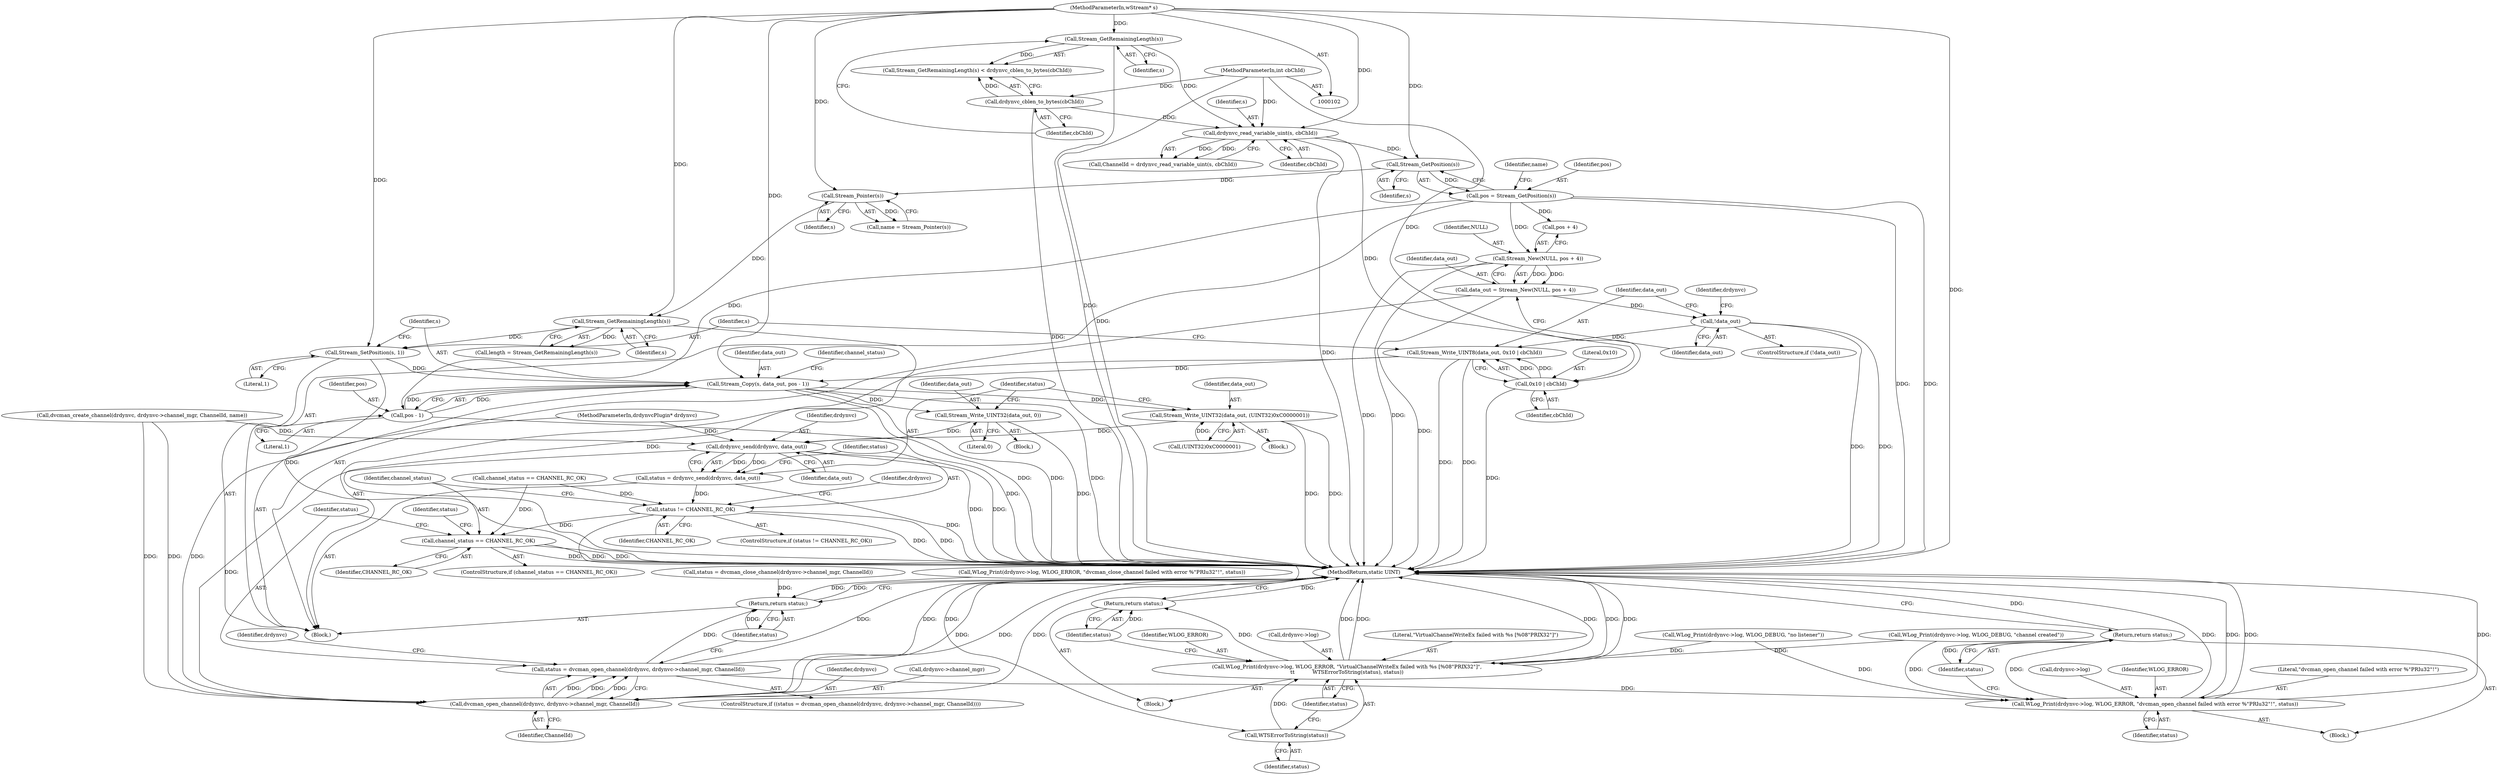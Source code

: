 digraph "0_FreeRDP_baee520e3dd9be6511c45a14c5f5e77784de1471_2@pointer" {
"1000228" [label="(Call,Stream_Copy(s, data_out, pos - 1))"];
"1000225" [label="(Call,Stream_SetPosition(s, 1))"];
"1000174" [label="(Call,Stream_GetRemainingLength(s))"];
"1000170" [label="(Call,Stream_Pointer(s))"];
"1000166" [label="(Call,Stream_GetPosition(s))"];
"1000161" [label="(Call,drdynvc_read_variable_uint(s, cbChId))"];
"1000153" [label="(Call,Stream_GetRemainingLength(s))"];
"1000106" [label="(MethodParameterIn,wStream* s)"];
"1000155" [label="(Call,drdynvc_cblen_to_bytes(cbChId))"];
"1000105" [label="(MethodParameterIn,int cbChId)"];
"1000220" [label="(Call,Stream_Write_UINT8(data_out, 0x10 | cbChId))"];
"1000209" [label="(Call,!data_out)"];
"1000201" [label="(Call,data_out = Stream_New(NULL, pos + 4))"];
"1000203" [label="(Call,Stream_New(NULL, pos + 4))"];
"1000164" [label="(Call,pos = Stream_GetPosition(s))"];
"1000222" [label="(Call,0x10 | cbChId)"];
"1000231" [label="(Call,pos - 1)"];
"1000245" [label="(Call,Stream_Write_UINT32(data_out, 0))"];
"1000263" [label="(Call,drdynvc_send(drdynvc, data_out))"];
"1000261" [label="(Call,status = drdynvc_send(drdynvc, data_out))"];
"1000267" [label="(Call,status != CHANNEL_RC_OK)"];
"1000277" [label="(Call,WTSErrorToString(status))"];
"1000271" [label="(Call,WLog_Print(drdynvc->log, WLOG_ERROR, \"VirtualChannelWriteEx failed with %s [%08\"PRIX32\"]\",\n\t\t           WTSErrorToString(status), status))"];
"1000280" [label="(Return,return status;)"];
"1000283" [label="(Call,channel_status == CHANNEL_RC_OK)"];
"1000290" [label="(Call,dvcman_open_channel(drdynvc, drdynvc->channel_mgr, ChannelId))"];
"1000288" [label="(Call,status = dvcman_open_channel(drdynvc, drdynvc->channel_mgr, ChannelId))"];
"1000297" [label="(Call,WLog_Print(drdynvc->log, WLOG_ERROR, \"dvcman_open_channel failed with error %\"PRIu32\"!\", status))"];
"1000304" [label="(Return,return status;)"];
"1000323" [label="(Return,return status;)"];
"1000256" [label="(Call,Stream_Write_UINT32(data_out, (UINT32)0xC0000001))"];
"1000227" [label="(Literal,1)"];
"1000204" [label="(Identifier,NULL)"];
"1000224" [label="(Identifier,cbChId)"];
"1000283" [label="(Call,channel_status == CHANNEL_RC_OK)"];
"1000226" [label="(Identifier,s)"];
"1000275" [label="(Identifier,WLOG_ERROR)"];
"1000279" [label="(Identifier,status)"];
"1000277" [label="(Call,WTSErrorToString(status))"];
"1000203" [label="(Call,Stream_New(NULL, pos + 4))"];
"1000264" [label="(Identifier,drdynvc)"];
"1000166" [label="(Call,Stream_GetPosition(s))"];
"1000257" [label="(Identifier,data_out)"];
"1000250" [label="(Call,WLog_Print(drdynvc->log, WLOG_DEBUG, \"no listener\"))"];
"1000272" [label="(Call,drdynvc->log)"];
"1000201" [label="(Call,data_out = Stream_New(NULL, pos + 4))"];
"1000302" [label="(Literal,\"dvcman_open_channel failed with error %\"PRIu32\"!\")"];
"1000233" [label="(Literal,1)"];
"1000301" [label="(Identifier,WLOG_ERROR)"];
"1000175" [label="(Identifier,s)"];
"1000298" [label="(Call,drdynvc->log)"];
"1000297" [label="(Call,WLog_Print(drdynvc->log, WLOG_ERROR, \"dvcman_open_channel failed with error %\"PRIu32\"!\", status))"];
"1000268" [label="(Identifier,status)"];
"1000325" [label="(MethodReturn,static UINT)"];
"1000225" [label="(Call,Stream_SetPosition(s, 1))"];
"1000172" [label="(Call,length = Stream_GetRemainingLength(s))"];
"1000246" [label="(Identifier,data_out)"];
"1000222" [label="(Call,0x10 | cbChId)"];
"1000270" [label="(Block,)"];
"1000316" [label="(Call,WLog_Print(drdynvc->log, WLOG_ERROR, \"dvcman_close_channel failed with error %\"PRIu32\"!\", status))"];
"1000165" [label="(Identifier,pos)"];
"1000209" [label="(Call,!data_out)"];
"1000258" [label="(Call,(UINT32)0xC0000001)"];
"1000299" [label="(Identifier,drdynvc)"];
"1000194" [label="(Call,dvcman_create_channel(drdynvc, drdynvc->channel_mgr, ChannelId, name))"];
"1000265" [label="(Identifier,data_out)"];
"1000168" [label="(Call,name = Stream_Pointer(s))"];
"1000324" [label="(Identifier,status)"];
"1000152" [label="(Call,Stream_GetRemainingLength(s) < drdynvc_cblen_to_bytes(cbChId))"];
"1000230" [label="(Identifier,data_out)"];
"1000159" [label="(Call,ChannelId = drdynvc_read_variable_uint(s, cbChId))"];
"1000261" [label="(Call,status = drdynvc_send(drdynvc, data_out))"];
"1000105" [label="(MethodParameterIn,int cbChId)"];
"1000162" [label="(Identifier,s)"];
"1000229" [label="(Identifier,s)"];
"1000107" [label="(Block,)"];
"1000235" [label="(Call,channel_status == CHANNEL_RC_OK)"];
"1000323" [label="(Return,return status;)"];
"1000245" [label="(Call,Stream_Write_UINT32(data_out, 0))"];
"1000284" [label="(Identifier,channel_status)"];
"1000282" [label="(ControlStructure,if (channel_status == CHANNEL_RC_OK))"];
"1000228" [label="(Call,Stream_Copy(s, data_out, pos - 1))"];
"1000153" [label="(Call,Stream_GetRemainingLength(s))"];
"1000287" [label="(ControlStructure,if ((status = dvcman_open_channel(drdynvc, drdynvc->channel_mgr, ChannelId))))"];
"1000303" [label="(Identifier,status)"];
"1000232" [label="(Identifier,pos)"];
"1000154" [label="(Identifier,s)"];
"1000305" [label="(Identifier,status)"];
"1000169" [label="(Identifier,name)"];
"1000263" [label="(Call,drdynvc_send(drdynvc, data_out))"];
"1000161" [label="(Call,drdynvc_read_variable_uint(s, cbChId))"];
"1000267" [label="(Call,status != CHANNEL_RC_OK)"];
"1000285" [label="(Identifier,CHANNEL_RC_OK)"];
"1000291" [label="(Identifier,drdynvc)"];
"1000309" [label="(Call,status = dvcman_close_channel(drdynvc->channel_mgr, ChannelId))"];
"1000155" [label="(Call,drdynvc_cblen_to_bytes(cbChId))"];
"1000292" [label="(Call,drdynvc->channel_mgr)"];
"1000269" [label="(Identifier,CHANNEL_RC_OK)"];
"1000266" [label="(ControlStructure,if (status != CHANNEL_RC_OK))"];
"1000170" [label="(Call,Stream_Pointer(s))"];
"1000290" [label="(Call,dvcman_open_channel(drdynvc, drdynvc->channel_mgr, ChannelId))"];
"1000271" [label="(Call,WLog_Print(drdynvc->log, WLOG_ERROR, \"VirtualChannelWriteEx failed with %s [%08\"PRIX32\"]\",\n\t\t           WTSErrorToString(status), status))"];
"1000163" [label="(Identifier,cbChId)"];
"1000238" [label="(Block,)"];
"1000223" [label="(Literal,0x10)"];
"1000304" [label="(Return,return status;)"];
"1000276" [label="(Literal,\"VirtualChannelWriteEx failed with %s [%08\"PRIX32\"]\")"];
"1000262" [label="(Identifier,status)"];
"1000288" [label="(Call,status = dvcman_open_channel(drdynvc, drdynvc->channel_mgr, ChannelId))"];
"1000289" [label="(Identifier,status)"];
"1000156" [label="(Identifier,cbChId)"];
"1000239" [label="(Call,WLog_Print(drdynvc->log, WLOG_DEBUG, \"channel created\"))"];
"1000280" [label="(Return,return status;)"];
"1000220" [label="(Call,Stream_Write_UINT8(data_out, 0x10 | cbChId))"];
"1000210" [label="(Identifier,data_out)"];
"1000295" [label="(Identifier,ChannelId)"];
"1000296" [label="(Block,)"];
"1000247" [label="(Literal,0)"];
"1000164" [label="(Call,pos = Stream_GetPosition(s))"];
"1000174" [label="(Call,Stream_GetRemainingLength(s))"];
"1000256" [label="(Call,Stream_Write_UINT32(data_out, (UINT32)0xC0000001))"];
"1000171" [label="(Identifier,s)"];
"1000214" [label="(Identifier,drdynvc)"];
"1000281" [label="(Identifier,status)"];
"1000205" [label="(Call,pos + 4)"];
"1000236" [label="(Identifier,channel_status)"];
"1000249" [label="(Block,)"];
"1000103" [label="(MethodParameterIn,drdynvcPlugin* drdynvc)"];
"1000106" [label="(MethodParameterIn,wStream* s)"];
"1000273" [label="(Identifier,drdynvc)"];
"1000231" [label="(Call,pos - 1)"];
"1000221" [label="(Identifier,data_out)"];
"1000208" [label="(ControlStructure,if (!data_out))"];
"1000278" [label="(Identifier,status)"];
"1000202" [label="(Identifier,data_out)"];
"1000167" [label="(Identifier,s)"];
"1000310" [label="(Identifier,status)"];
"1000228" -> "1000107"  [label="AST: "];
"1000228" -> "1000231"  [label="CFG: "];
"1000229" -> "1000228"  [label="AST: "];
"1000230" -> "1000228"  [label="AST: "];
"1000231" -> "1000228"  [label="AST: "];
"1000236" -> "1000228"  [label="CFG: "];
"1000228" -> "1000325"  [label="DDG: "];
"1000228" -> "1000325"  [label="DDG: "];
"1000228" -> "1000325"  [label="DDG: "];
"1000225" -> "1000228"  [label="DDG: "];
"1000106" -> "1000228"  [label="DDG: "];
"1000220" -> "1000228"  [label="DDG: "];
"1000231" -> "1000228"  [label="DDG: "];
"1000231" -> "1000228"  [label="DDG: "];
"1000228" -> "1000245"  [label="DDG: "];
"1000228" -> "1000256"  [label="DDG: "];
"1000225" -> "1000107"  [label="AST: "];
"1000225" -> "1000227"  [label="CFG: "];
"1000226" -> "1000225"  [label="AST: "];
"1000227" -> "1000225"  [label="AST: "];
"1000229" -> "1000225"  [label="CFG: "];
"1000225" -> "1000325"  [label="DDG: "];
"1000174" -> "1000225"  [label="DDG: "];
"1000106" -> "1000225"  [label="DDG: "];
"1000174" -> "1000172"  [label="AST: "];
"1000174" -> "1000175"  [label="CFG: "];
"1000175" -> "1000174"  [label="AST: "];
"1000172" -> "1000174"  [label="CFG: "];
"1000174" -> "1000325"  [label="DDG: "];
"1000174" -> "1000172"  [label="DDG: "];
"1000170" -> "1000174"  [label="DDG: "];
"1000106" -> "1000174"  [label="DDG: "];
"1000170" -> "1000168"  [label="AST: "];
"1000170" -> "1000171"  [label="CFG: "];
"1000171" -> "1000170"  [label="AST: "];
"1000168" -> "1000170"  [label="CFG: "];
"1000170" -> "1000168"  [label="DDG: "];
"1000166" -> "1000170"  [label="DDG: "];
"1000106" -> "1000170"  [label="DDG: "];
"1000166" -> "1000164"  [label="AST: "];
"1000166" -> "1000167"  [label="CFG: "];
"1000167" -> "1000166"  [label="AST: "];
"1000164" -> "1000166"  [label="CFG: "];
"1000166" -> "1000164"  [label="DDG: "];
"1000161" -> "1000166"  [label="DDG: "];
"1000106" -> "1000166"  [label="DDG: "];
"1000161" -> "1000159"  [label="AST: "];
"1000161" -> "1000163"  [label="CFG: "];
"1000162" -> "1000161"  [label="AST: "];
"1000163" -> "1000161"  [label="AST: "];
"1000159" -> "1000161"  [label="CFG: "];
"1000161" -> "1000325"  [label="DDG: "];
"1000161" -> "1000159"  [label="DDG: "];
"1000161" -> "1000159"  [label="DDG: "];
"1000153" -> "1000161"  [label="DDG: "];
"1000106" -> "1000161"  [label="DDG: "];
"1000155" -> "1000161"  [label="DDG: "];
"1000105" -> "1000161"  [label="DDG: "];
"1000161" -> "1000222"  [label="DDG: "];
"1000153" -> "1000152"  [label="AST: "];
"1000153" -> "1000154"  [label="CFG: "];
"1000154" -> "1000153"  [label="AST: "];
"1000156" -> "1000153"  [label="CFG: "];
"1000153" -> "1000325"  [label="DDG: "];
"1000153" -> "1000152"  [label="DDG: "];
"1000106" -> "1000153"  [label="DDG: "];
"1000106" -> "1000102"  [label="AST: "];
"1000106" -> "1000325"  [label="DDG: "];
"1000155" -> "1000152"  [label="AST: "];
"1000155" -> "1000156"  [label="CFG: "];
"1000156" -> "1000155"  [label="AST: "];
"1000152" -> "1000155"  [label="CFG: "];
"1000155" -> "1000325"  [label="DDG: "];
"1000155" -> "1000152"  [label="DDG: "];
"1000105" -> "1000155"  [label="DDG: "];
"1000105" -> "1000102"  [label="AST: "];
"1000105" -> "1000325"  [label="DDG: "];
"1000105" -> "1000222"  [label="DDG: "];
"1000220" -> "1000107"  [label="AST: "];
"1000220" -> "1000222"  [label="CFG: "];
"1000221" -> "1000220"  [label="AST: "];
"1000222" -> "1000220"  [label="AST: "];
"1000226" -> "1000220"  [label="CFG: "];
"1000220" -> "1000325"  [label="DDG: "];
"1000220" -> "1000325"  [label="DDG: "];
"1000209" -> "1000220"  [label="DDG: "];
"1000222" -> "1000220"  [label="DDG: "];
"1000222" -> "1000220"  [label="DDG: "];
"1000209" -> "1000208"  [label="AST: "];
"1000209" -> "1000210"  [label="CFG: "];
"1000210" -> "1000209"  [label="AST: "];
"1000214" -> "1000209"  [label="CFG: "];
"1000221" -> "1000209"  [label="CFG: "];
"1000209" -> "1000325"  [label="DDG: "];
"1000209" -> "1000325"  [label="DDG: "];
"1000201" -> "1000209"  [label="DDG: "];
"1000201" -> "1000107"  [label="AST: "];
"1000201" -> "1000203"  [label="CFG: "];
"1000202" -> "1000201"  [label="AST: "];
"1000203" -> "1000201"  [label="AST: "];
"1000210" -> "1000201"  [label="CFG: "];
"1000201" -> "1000325"  [label="DDG: "];
"1000203" -> "1000201"  [label="DDG: "];
"1000203" -> "1000201"  [label="DDG: "];
"1000203" -> "1000205"  [label="CFG: "];
"1000204" -> "1000203"  [label="AST: "];
"1000205" -> "1000203"  [label="AST: "];
"1000203" -> "1000325"  [label="DDG: "];
"1000203" -> "1000325"  [label="DDG: "];
"1000164" -> "1000203"  [label="DDG: "];
"1000164" -> "1000107"  [label="AST: "];
"1000165" -> "1000164"  [label="AST: "];
"1000169" -> "1000164"  [label="CFG: "];
"1000164" -> "1000325"  [label="DDG: "];
"1000164" -> "1000325"  [label="DDG: "];
"1000164" -> "1000205"  [label="DDG: "];
"1000164" -> "1000231"  [label="DDG: "];
"1000222" -> "1000224"  [label="CFG: "];
"1000223" -> "1000222"  [label="AST: "];
"1000224" -> "1000222"  [label="AST: "];
"1000222" -> "1000325"  [label="DDG: "];
"1000231" -> "1000233"  [label="CFG: "];
"1000232" -> "1000231"  [label="AST: "];
"1000233" -> "1000231"  [label="AST: "];
"1000231" -> "1000325"  [label="DDG: "];
"1000245" -> "1000238"  [label="AST: "];
"1000245" -> "1000247"  [label="CFG: "];
"1000246" -> "1000245"  [label="AST: "];
"1000247" -> "1000245"  [label="AST: "];
"1000262" -> "1000245"  [label="CFG: "];
"1000245" -> "1000325"  [label="DDG: "];
"1000245" -> "1000263"  [label="DDG: "];
"1000263" -> "1000261"  [label="AST: "];
"1000263" -> "1000265"  [label="CFG: "];
"1000264" -> "1000263"  [label="AST: "];
"1000265" -> "1000263"  [label="AST: "];
"1000261" -> "1000263"  [label="CFG: "];
"1000263" -> "1000325"  [label="DDG: "];
"1000263" -> "1000325"  [label="DDG: "];
"1000263" -> "1000261"  [label="DDG: "];
"1000263" -> "1000261"  [label="DDG: "];
"1000194" -> "1000263"  [label="DDG: "];
"1000103" -> "1000263"  [label="DDG: "];
"1000256" -> "1000263"  [label="DDG: "];
"1000263" -> "1000290"  [label="DDG: "];
"1000261" -> "1000107"  [label="AST: "];
"1000262" -> "1000261"  [label="AST: "];
"1000268" -> "1000261"  [label="CFG: "];
"1000261" -> "1000325"  [label="DDG: "];
"1000261" -> "1000267"  [label="DDG: "];
"1000267" -> "1000266"  [label="AST: "];
"1000267" -> "1000269"  [label="CFG: "];
"1000268" -> "1000267"  [label="AST: "];
"1000269" -> "1000267"  [label="AST: "];
"1000273" -> "1000267"  [label="CFG: "];
"1000284" -> "1000267"  [label="CFG: "];
"1000267" -> "1000325"  [label="DDG: "];
"1000267" -> "1000325"  [label="DDG: "];
"1000235" -> "1000267"  [label="DDG: "];
"1000267" -> "1000277"  [label="DDG: "];
"1000267" -> "1000283"  [label="DDG: "];
"1000277" -> "1000271"  [label="AST: "];
"1000277" -> "1000278"  [label="CFG: "];
"1000278" -> "1000277"  [label="AST: "];
"1000279" -> "1000277"  [label="CFG: "];
"1000277" -> "1000271"  [label="DDG: "];
"1000271" -> "1000270"  [label="AST: "];
"1000271" -> "1000279"  [label="CFG: "];
"1000272" -> "1000271"  [label="AST: "];
"1000275" -> "1000271"  [label="AST: "];
"1000276" -> "1000271"  [label="AST: "];
"1000279" -> "1000271"  [label="AST: "];
"1000281" -> "1000271"  [label="CFG: "];
"1000271" -> "1000325"  [label="DDG: "];
"1000271" -> "1000325"  [label="DDG: "];
"1000271" -> "1000325"  [label="DDG: "];
"1000271" -> "1000325"  [label="DDG: "];
"1000271" -> "1000325"  [label="DDG: "];
"1000250" -> "1000271"  [label="DDG: "];
"1000239" -> "1000271"  [label="DDG: "];
"1000271" -> "1000280"  [label="DDG: "];
"1000280" -> "1000270"  [label="AST: "];
"1000280" -> "1000281"  [label="CFG: "];
"1000281" -> "1000280"  [label="AST: "];
"1000325" -> "1000280"  [label="CFG: "];
"1000280" -> "1000325"  [label="DDG: "];
"1000281" -> "1000280"  [label="DDG: "];
"1000283" -> "1000282"  [label="AST: "];
"1000283" -> "1000285"  [label="CFG: "];
"1000284" -> "1000283"  [label="AST: "];
"1000285" -> "1000283"  [label="AST: "];
"1000289" -> "1000283"  [label="CFG: "];
"1000310" -> "1000283"  [label="CFG: "];
"1000283" -> "1000325"  [label="DDG: "];
"1000283" -> "1000325"  [label="DDG: "];
"1000283" -> "1000325"  [label="DDG: "];
"1000235" -> "1000283"  [label="DDG: "];
"1000290" -> "1000288"  [label="AST: "];
"1000290" -> "1000295"  [label="CFG: "];
"1000291" -> "1000290"  [label="AST: "];
"1000292" -> "1000290"  [label="AST: "];
"1000295" -> "1000290"  [label="AST: "];
"1000288" -> "1000290"  [label="CFG: "];
"1000290" -> "1000325"  [label="DDG: "];
"1000290" -> "1000325"  [label="DDG: "];
"1000290" -> "1000325"  [label="DDG: "];
"1000290" -> "1000288"  [label="DDG: "];
"1000290" -> "1000288"  [label="DDG: "];
"1000290" -> "1000288"  [label="DDG: "];
"1000103" -> "1000290"  [label="DDG: "];
"1000194" -> "1000290"  [label="DDG: "];
"1000194" -> "1000290"  [label="DDG: "];
"1000288" -> "1000287"  [label="AST: "];
"1000289" -> "1000288"  [label="AST: "];
"1000299" -> "1000288"  [label="CFG: "];
"1000324" -> "1000288"  [label="CFG: "];
"1000288" -> "1000325"  [label="DDG: "];
"1000288" -> "1000325"  [label="DDG: "];
"1000288" -> "1000297"  [label="DDG: "];
"1000288" -> "1000323"  [label="DDG: "];
"1000297" -> "1000296"  [label="AST: "];
"1000297" -> "1000303"  [label="CFG: "];
"1000298" -> "1000297"  [label="AST: "];
"1000301" -> "1000297"  [label="AST: "];
"1000302" -> "1000297"  [label="AST: "];
"1000303" -> "1000297"  [label="AST: "];
"1000305" -> "1000297"  [label="CFG: "];
"1000297" -> "1000325"  [label="DDG: "];
"1000297" -> "1000325"  [label="DDG: "];
"1000297" -> "1000325"  [label="DDG: "];
"1000297" -> "1000325"  [label="DDG: "];
"1000250" -> "1000297"  [label="DDG: "];
"1000239" -> "1000297"  [label="DDG: "];
"1000297" -> "1000304"  [label="DDG: "];
"1000304" -> "1000296"  [label="AST: "];
"1000304" -> "1000305"  [label="CFG: "];
"1000305" -> "1000304"  [label="AST: "];
"1000325" -> "1000304"  [label="CFG: "];
"1000304" -> "1000325"  [label="DDG: "];
"1000305" -> "1000304"  [label="DDG: "];
"1000323" -> "1000107"  [label="AST: "];
"1000323" -> "1000324"  [label="CFG: "];
"1000324" -> "1000323"  [label="AST: "];
"1000325" -> "1000323"  [label="CFG: "];
"1000323" -> "1000325"  [label="DDG: "];
"1000324" -> "1000323"  [label="DDG: "];
"1000309" -> "1000323"  [label="DDG: "];
"1000316" -> "1000323"  [label="DDG: "];
"1000256" -> "1000249"  [label="AST: "];
"1000256" -> "1000258"  [label="CFG: "];
"1000257" -> "1000256"  [label="AST: "];
"1000258" -> "1000256"  [label="AST: "];
"1000262" -> "1000256"  [label="CFG: "];
"1000256" -> "1000325"  [label="DDG: "];
"1000256" -> "1000325"  [label="DDG: "];
"1000258" -> "1000256"  [label="DDG: "];
}
